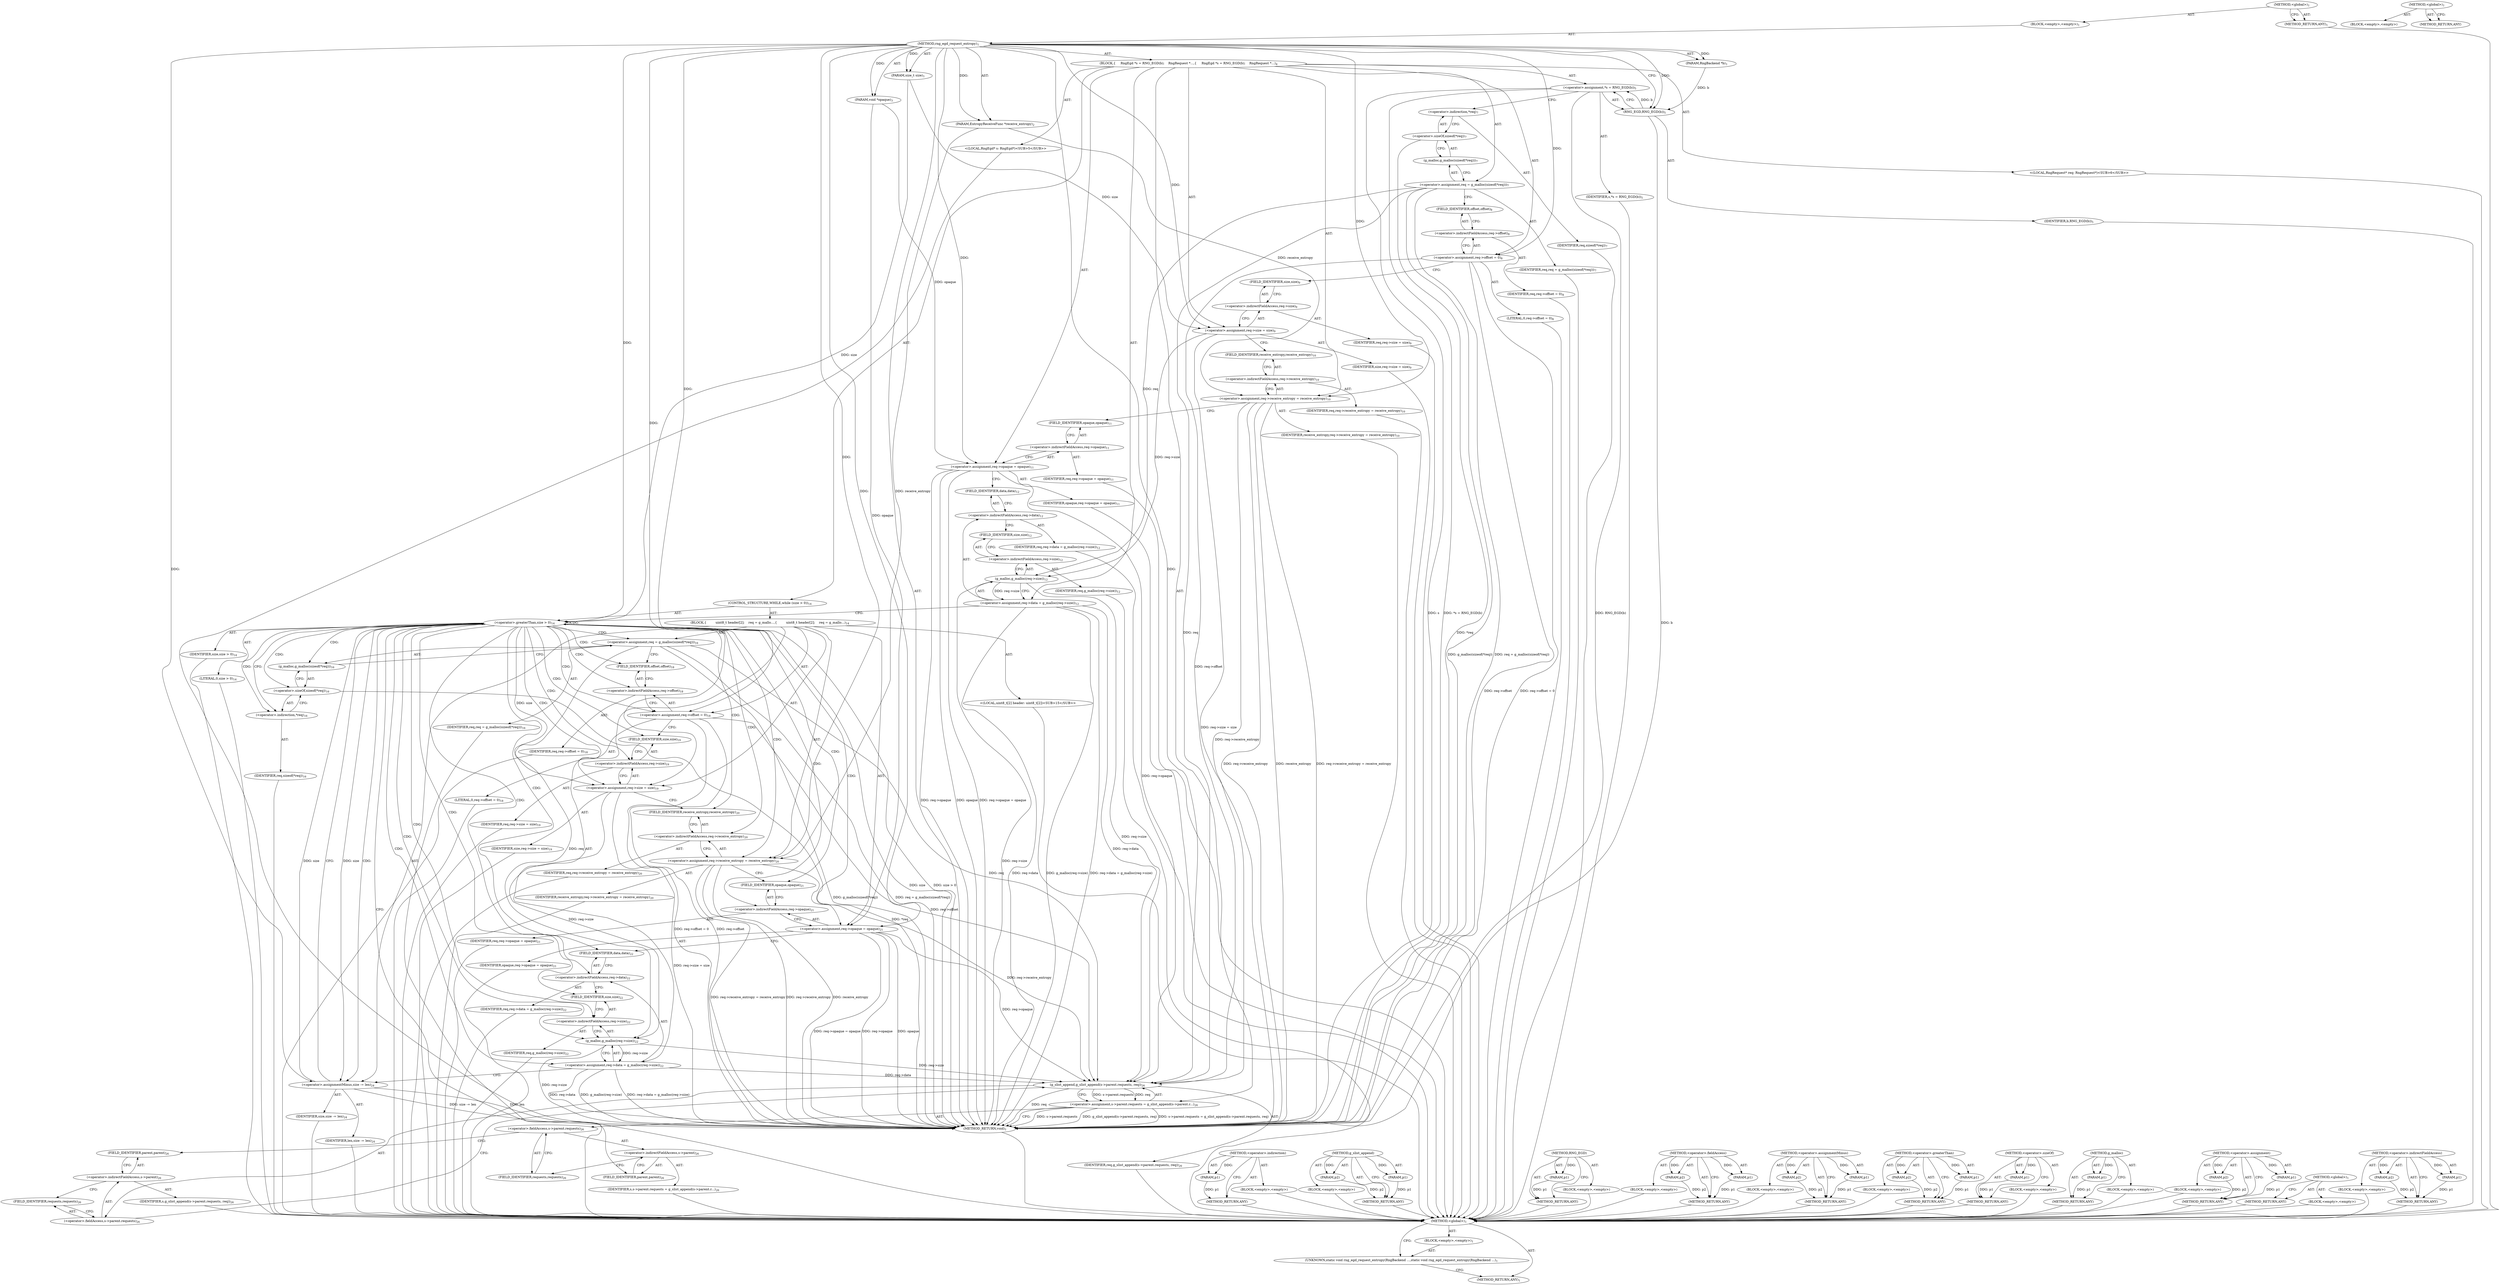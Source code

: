 digraph "&lt;global&gt;" {
vulnerable_158 [label=<(METHOD,&lt;operator&gt;.indirection)>];
vulnerable_159 [label=<(PARAM,p1)>];
vulnerable_160 [label=<(BLOCK,&lt;empty&gt;,&lt;empty&gt;)>];
vulnerable_161 [label=<(METHOD_RETURN,ANY)>];
vulnerable_182 [label=<(METHOD,g_slist_append)>];
vulnerable_183 [label=<(PARAM,p1)>];
vulnerable_184 [label=<(PARAM,p2)>];
vulnerable_185 [label=<(BLOCK,&lt;empty&gt;,&lt;empty&gt;)>];
vulnerable_186 [label=<(METHOD_RETURN,ANY)>];
vulnerable_6 [label=<(METHOD,&lt;global&gt;)<SUB>1</SUB>>];
vulnerable_7 [label=<(BLOCK,&lt;empty&gt;,&lt;empty&gt;)<SUB>1</SUB>>];
vulnerable_8 [label=<(METHOD,rng_egd_request_entropy)<SUB>1</SUB>>];
vulnerable_9 [label=<(PARAM,RngBackend *b)<SUB>1</SUB>>];
vulnerable_10 [label=<(PARAM,size_t size)<SUB>1</SUB>>];
vulnerable_11 [label=<(PARAM,EntropyReceiveFunc *receive_entropy)<SUB>2</SUB>>];
vulnerable_12 [label=<(PARAM,void *opaque)<SUB>3</SUB>>];
vulnerable_13 [label=<(BLOCK,{
     RngEgd *s = RNG_EGD(b);
    RngRequest *...,{
     RngEgd *s = RNG_EGD(b);
    RngRequest *...)<SUB>4</SUB>>];
vulnerable_14 [label="<(LOCAL,RngEgd* s: RngEgd*)<SUB>5</SUB>>"];
vulnerable_15 [label=<(&lt;operator&gt;.assignment,*s = RNG_EGD(b))<SUB>5</SUB>>];
vulnerable_16 [label=<(IDENTIFIER,s,*s = RNG_EGD(b))<SUB>5</SUB>>];
vulnerable_17 [label=<(RNG_EGD,RNG_EGD(b))<SUB>5</SUB>>];
vulnerable_18 [label=<(IDENTIFIER,b,RNG_EGD(b))<SUB>5</SUB>>];
vulnerable_19 [label="<(LOCAL,RngRequest* req: RngRequest*)<SUB>6</SUB>>"];
vulnerable_20 [label=<(&lt;operator&gt;.assignment,req = g_malloc(sizeof(*req)))<SUB>7</SUB>>];
vulnerable_21 [label=<(IDENTIFIER,req,req = g_malloc(sizeof(*req)))<SUB>7</SUB>>];
vulnerable_22 [label=<(g_malloc,g_malloc(sizeof(*req)))<SUB>7</SUB>>];
vulnerable_23 [label=<(&lt;operator&gt;.sizeOf,sizeof(*req))<SUB>7</SUB>>];
vulnerable_24 [label=<(&lt;operator&gt;.indirection,*req)<SUB>7</SUB>>];
vulnerable_25 [label=<(IDENTIFIER,req,sizeof(*req))<SUB>7</SUB>>];
vulnerable_26 [label=<(&lt;operator&gt;.assignment,req-&gt;offset = 0)<SUB>8</SUB>>];
vulnerable_27 [label=<(&lt;operator&gt;.indirectFieldAccess,req-&gt;offset)<SUB>8</SUB>>];
vulnerable_28 [label=<(IDENTIFIER,req,req-&gt;offset = 0)<SUB>8</SUB>>];
vulnerable_29 [label=<(FIELD_IDENTIFIER,offset,offset)<SUB>8</SUB>>];
vulnerable_30 [label=<(LITERAL,0,req-&gt;offset = 0)<SUB>8</SUB>>];
vulnerable_31 [label=<(&lt;operator&gt;.assignment,req-&gt;size = size)<SUB>9</SUB>>];
vulnerable_32 [label=<(&lt;operator&gt;.indirectFieldAccess,req-&gt;size)<SUB>9</SUB>>];
vulnerable_33 [label=<(IDENTIFIER,req,req-&gt;size = size)<SUB>9</SUB>>];
vulnerable_34 [label=<(FIELD_IDENTIFIER,size,size)<SUB>9</SUB>>];
vulnerable_35 [label=<(IDENTIFIER,size,req-&gt;size = size)<SUB>9</SUB>>];
vulnerable_36 [label=<(&lt;operator&gt;.assignment,req-&gt;receive_entropy = receive_entropy)<SUB>10</SUB>>];
vulnerable_37 [label=<(&lt;operator&gt;.indirectFieldAccess,req-&gt;receive_entropy)<SUB>10</SUB>>];
vulnerable_38 [label=<(IDENTIFIER,req,req-&gt;receive_entropy = receive_entropy)<SUB>10</SUB>>];
vulnerable_39 [label=<(FIELD_IDENTIFIER,receive_entropy,receive_entropy)<SUB>10</SUB>>];
vulnerable_40 [label=<(IDENTIFIER,receive_entropy,req-&gt;receive_entropy = receive_entropy)<SUB>10</SUB>>];
vulnerable_41 [label=<(&lt;operator&gt;.assignment,req-&gt;opaque = opaque)<SUB>11</SUB>>];
vulnerable_42 [label=<(&lt;operator&gt;.indirectFieldAccess,req-&gt;opaque)<SUB>11</SUB>>];
vulnerable_43 [label=<(IDENTIFIER,req,req-&gt;opaque = opaque)<SUB>11</SUB>>];
vulnerable_44 [label=<(FIELD_IDENTIFIER,opaque,opaque)<SUB>11</SUB>>];
vulnerable_45 [label=<(IDENTIFIER,opaque,req-&gt;opaque = opaque)<SUB>11</SUB>>];
vulnerable_46 [label=<(&lt;operator&gt;.assignment,req-&gt;data = g_malloc(req-&gt;size))<SUB>12</SUB>>];
vulnerable_47 [label=<(&lt;operator&gt;.indirectFieldAccess,req-&gt;data)<SUB>12</SUB>>];
vulnerable_48 [label=<(IDENTIFIER,req,req-&gt;data = g_malloc(req-&gt;size))<SUB>12</SUB>>];
vulnerable_49 [label=<(FIELD_IDENTIFIER,data,data)<SUB>12</SUB>>];
vulnerable_50 [label=<(g_malloc,g_malloc(req-&gt;size))<SUB>12</SUB>>];
vulnerable_51 [label=<(&lt;operator&gt;.indirectFieldAccess,req-&gt;size)<SUB>12</SUB>>];
vulnerable_52 [label=<(IDENTIFIER,req,g_malloc(req-&gt;size))<SUB>12</SUB>>];
vulnerable_53 [label=<(FIELD_IDENTIFIER,size,size)<SUB>12</SUB>>];
vulnerable_54 [label=<(CONTROL_STRUCTURE,WHILE,while (size &gt; 0))<SUB>14</SUB>>];
vulnerable_55 [label=<(&lt;operator&gt;.greaterThan,size &gt; 0)<SUB>14</SUB>>];
vulnerable_56 [label=<(IDENTIFIER,size,size &gt; 0)<SUB>14</SUB>>];
vulnerable_57 [label=<(LITERAL,0,size &gt; 0)<SUB>14</SUB>>];
vulnerable_58 [label=<(BLOCK,{
         uint8_t header[2];
    req = g_mallo...,{
         uint8_t header[2];
    req = g_mallo...)<SUB>14</SUB>>];
vulnerable_59 [label="<(LOCAL,uint8_t[2] header: uint8_t[2])<SUB>15</SUB>>"];
vulnerable_60 [label=<(&lt;operator&gt;.assignment,req = g_malloc(sizeof(*req)))<SUB>16</SUB>>];
vulnerable_61 [label=<(IDENTIFIER,req,req = g_malloc(sizeof(*req)))<SUB>16</SUB>>];
vulnerable_62 [label=<(g_malloc,g_malloc(sizeof(*req)))<SUB>16</SUB>>];
vulnerable_63 [label=<(&lt;operator&gt;.sizeOf,sizeof(*req))<SUB>16</SUB>>];
vulnerable_64 [label=<(&lt;operator&gt;.indirection,*req)<SUB>16</SUB>>];
vulnerable_65 [label=<(IDENTIFIER,req,sizeof(*req))<SUB>16</SUB>>];
vulnerable_66 [label=<(&lt;operator&gt;.assignment,req-&gt;offset = 0)<SUB>18</SUB>>];
vulnerable_67 [label=<(&lt;operator&gt;.indirectFieldAccess,req-&gt;offset)<SUB>18</SUB>>];
vulnerable_68 [label=<(IDENTIFIER,req,req-&gt;offset = 0)<SUB>18</SUB>>];
vulnerable_69 [label=<(FIELD_IDENTIFIER,offset,offset)<SUB>18</SUB>>];
vulnerable_70 [label=<(LITERAL,0,req-&gt;offset = 0)<SUB>18</SUB>>];
vulnerable_71 [label=<(&lt;operator&gt;.assignment,req-&gt;size = size)<SUB>19</SUB>>];
vulnerable_72 [label=<(&lt;operator&gt;.indirectFieldAccess,req-&gt;size)<SUB>19</SUB>>];
vulnerable_73 [label=<(IDENTIFIER,req,req-&gt;size = size)<SUB>19</SUB>>];
vulnerable_74 [label=<(FIELD_IDENTIFIER,size,size)<SUB>19</SUB>>];
vulnerable_75 [label=<(IDENTIFIER,size,req-&gt;size = size)<SUB>19</SUB>>];
vulnerable_76 [label=<(&lt;operator&gt;.assignment,req-&gt;receive_entropy = receive_entropy)<SUB>20</SUB>>];
vulnerable_77 [label=<(&lt;operator&gt;.indirectFieldAccess,req-&gt;receive_entropy)<SUB>20</SUB>>];
vulnerable_78 [label=<(IDENTIFIER,req,req-&gt;receive_entropy = receive_entropy)<SUB>20</SUB>>];
vulnerable_79 [label=<(FIELD_IDENTIFIER,receive_entropy,receive_entropy)<SUB>20</SUB>>];
vulnerable_80 [label=<(IDENTIFIER,receive_entropy,req-&gt;receive_entropy = receive_entropy)<SUB>20</SUB>>];
vulnerable_81 [label=<(&lt;operator&gt;.assignment,req-&gt;opaque = opaque)<SUB>21</SUB>>];
vulnerable_82 [label=<(&lt;operator&gt;.indirectFieldAccess,req-&gt;opaque)<SUB>21</SUB>>];
vulnerable_83 [label=<(IDENTIFIER,req,req-&gt;opaque = opaque)<SUB>21</SUB>>];
vulnerable_84 [label=<(FIELD_IDENTIFIER,opaque,opaque)<SUB>21</SUB>>];
vulnerable_85 [label=<(IDENTIFIER,opaque,req-&gt;opaque = opaque)<SUB>21</SUB>>];
vulnerable_86 [label=<(&lt;operator&gt;.assignment,req-&gt;data = g_malloc(req-&gt;size))<SUB>22</SUB>>];
vulnerable_87 [label=<(&lt;operator&gt;.indirectFieldAccess,req-&gt;data)<SUB>22</SUB>>];
vulnerable_88 [label=<(IDENTIFIER,req,req-&gt;data = g_malloc(req-&gt;size))<SUB>22</SUB>>];
vulnerable_89 [label=<(FIELD_IDENTIFIER,data,data)<SUB>22</SUB>>];
vulnerable_90 [label=<(g_malloc,g_malloc(req-&gt;size))<SUB>22</SUB>>];
vulnerable_91 [label=<(&lt;operator&gt;.indirectFieldAccess,req-&gt;size)<SUB>22</SUB>>];
vulnerable_92 [label=<(IDENTIFIER,req,g_malloc(req-&gt;size))<SUB>22</SUB>>];
vulnerable_93 [label=<(FIELD_IDENTIFIER,size,size)<SUB>22</SUB>>];
vulnerable_94 [label=<(&lt;operator&gt;.assignmentMinus,size -= len)<SUB>24</SUB>>];
vulnerable_95 [label=<(IDENTIFIER,size,size -= len)<SUB>24</SUB>>];
vulnerable_96 [label=<(IDENTIFIER,len,size -= len)<SUB>24</SUB>>];
vulnerable_97 [label=<(&lt;operator&gt;.assignment,s-&gt;parent.requests = g_slist_append(s-&gt;parent.r...)<SUB>26</SUB>>];
vulnerable_98 [label=<(&lt;operator&gt;.fieldAccess,s-&gt;parent.requests)<SUB>26</SUB>>];
vulnerable_99 [label=<(&lt;operator&gt;.indirectFieldAccess,s-&gt;parent)<SUB>26</SUB>>];
vulnerable_100 [label=<(IDENTIFIER,s,s-&gt;parent.requests = g_slist_append(s-&gt;parent.r...)<SUB>26</SUB>>];
vulnerable_101 [label=<(FIELD_IDENTIFIER,parent,parent)<SUB>26</SUB>>];
vulnerable_102 [label=<(FIELD_IDENTIFIER,requests,requests)<SUB>26</SUB>>];
vulnerable_103 [label=<(g_slist_append,g_slist_append(s-&gt;parent.requests, req))<SUB>26</SUB>>];
vulnerable_104 [label=<(&lt;operator&gt;.fieldAccess,s-&gt;parent.requests)<SUB>26</SUB>>];
vulnerable_105 [label=<(&lt;operator&gt;.indirectFieldAccess,s-&gt;parent)<SUB>26</SUB>>];
vulnerable_106 [label=<(IDENTIFIER,s,g_slist_append(s-&gt;parent.requests, req))<SUB>26</SUB>>];
vulnerable_107 [label=<(FIELD_IDENTIFIER,parent,parent)<SUB>26</SUB>>];
vulnerable_108 [label=<(FIELD_IDENTIFIER,requests,requests)<SUB>26</SUB>>];
vulnerable_109 [label=<(IDENTIFIER,req,g_slist_append(s-&gt;parent.requests, req))<SUB>26</SUB>>];
vulnerable_110 [label=<(METHOD_RETURN,void)<SUB>1</SUB>>];
vulnerable_112 [label=<(METHOD_RETURN,ANY)<SUB>1</SUB>>];
vulnerable_146 [label=<(METHOD,RNG_EGD)>];
vulnerable_147 [label=<(PARAM,p1)>];
vulnerable_148 [label=<(BLOCK,&lt;empty&gt;,&lt;empty&gt;)>];
vulnerable_149 [label=<(METHOD_RETURN,ANY)>];
vulnerable_177 [label=<(METHOD,&lt;operator&gt;.fieldAccess)>];
vulnerable_178 [label=<(PARAM,p1)>];
vulnerable_179 [label=<(PARAM,p2)>];
vulnerable_180 [label=<(BLOCK,&lt;empty&gt;,&lt;empty&gt;)>];
vulnerable_181 [label=<(METHOD_RETURN,ANY)>];
vulnerable_172 [label=<(METHOD,&lt;operator&gt;.assignmentMinus)>];
vulnerable_173 [label=<(PARAM,p1)>];
vulnerable_174 [label=<(PARAM,p2)>];
vulnerable_175 [label=<(BLOCK,&lt;empty&gt;,&lt;empty&gt;)>];
vulnerable_176 [label=<(METHOD_RETURN,ANY)>];
vulnerable_167 [label=<(METHOD,&lt;operator&gt;.greaterThan)>];
vulnerable_168 [label=<(PARAM,p1)>];
vulnerable_169 [label=<(PARAM,p2)>];
vulnerable_170 [label=<(BLOCK,&lt;empty&gt;,&lt;empty&gt;)>];
vulnerable_171 [label=<(METHOD_RETURN,ANY)>];
vulnerable_154 [label=<(METHOD,&lt;operator&gt;.sizeOf)>];
vulnerable_155 [label=<(PARAM,p1)>];
vulnerable_156 [label=<(BLOCK,&lt;empty&gt;,&lt;empty&gt;)>];
vulnerable_157 [label=<(METHOD_RETURN,ANY)>];
vulnerable_150 [label=<(METHOD,g_malloc)>];
vulnerable_151 [label=<(PARAM,p1)>];
vulnerable_152 [label=<(BLOCK,&lt;empty&gt;,&lt;empty&gt;)>];
vulnerable_153 [label=<(METHOD_RETURN,ANY)>];
vulnerable_141 [label=<(METHOD,&lt;operator&gt;.assignment)>];
vulnerable_142 [label=<(PARAM,p1)>];
vulnerable_143 [label=<(PARAM,p2)>];
vulnerable_144 [label=<(BLOCK,&lt;empty&gt;,&lt;empty&gt;)>];
vulnerable_145 [label=<(METHOD_RETURN,ANY)>];
vulnerable_135 [label=<(METHOD,&lt;global&gt;)<SUB>1</SUB>>];
vulnerable_136 [label=<(BLOCK,&lt;empty&gt;,&lt;empty&gt;)>];
vulnerable_137 [label=<(METHOD_RETURN,ANY)>];
vulnerable_162 [label=<(METHOD,&lt;operator&gt;.indirectFieldAccess)>];
vulnerable_163 [label=<(PARAM,p1)>];
vulnerable_164 [label=<(PARAM,p2)>];
vulnerable_165 [label=<(BLOCK,&lt;empty&gt;,&lt;empty&gt;)>];
vulnerable_166 [label=<(METHOD_RETURN,ANY)>];
fixed_6 [label=<(METHOD,&lt;global&gt;)<SUB>1</SUB>>];
fixed_7 [label=<(BLOCK,&lt;empty&gt;,&lt;empty&gt;)<SUB>1</SUB>>];
fixed_8 [label=<(UNKNOWN,static void rng_egd_request_entropy(RngBackend ...,static void rng_egd_request_entropy(RngBackend ...)<SUB>1</SUB>>];
fixed_9 [label=<(METHOD_RETURN,ANY)<SUB>1</SUB>>];
fixed_14 [label=<(METHOD,&lt;global&gt;)<SUB>1</SUB>>];
fixed_15 [label=<(BLOCK,&lt;empty&gt;,&lt;empty&gt;)>];
fixed_16 [label=<(METHOD_RETURN,ANY)>];
vulnerable_158 -> vulnerable_159  [key=0, label="AST: "];
vulnerable_158 -> vulnerable_159  [key=1, label="DDG: "];
vulnerable_158 -> vulnerable_160  [key=0, label="AST: "];
vulnerable_158 -> vulnerable_161  [key=0, label="AST: "];
vulnerable_158 -> vulnerable_161  [key=1, label="CFG: "];
vulnerable_159 -> vulnerable_161  [key=0, label="DDG: p1"];
vulnerable_160 -> fixed_6  [key=0];
vulnerable_161 -> fixed_6  [key=0];
vulnerable_182 -> vulnerable_183  [key=0, label="AST: "];
vulnerable_182 -> vulnerable_183  [key=1, label="DDG: "];
vulnerable_182 -> vulnerable_185  [key=0, label="AST: "];
vulnerable_182 -> vulnerable_184  [key=0, label="AST: "];
vulnerable_182 -> vulnerable_184  [key=1, label="DDG: "];
vulnerable_182 -> vulnerable_186  [key=0, label="AST: "];
vulnerable_182 -> vulnerable_186  [key=1, label="CFG: "];
vulnerable_183 -> vulnerable_186  [key=0, label="DDG: p1"];
vulnerable_184 -> vulnerable_186  [key=0, label="DDG: p2"];
vulnerable_185 -> fixed_6  [key=0];
vulnerable_186 -> fixed_6  [key=0];
vulnerable_6 -> vulnerable_7  [key=0, label="AST: "];
vulnerable_6 -> vulnerable_112  [key=0, label="AST: "];
vulnerable_6 -> vulnerable_112  [key=1, label="CFG: "];
vulnerable_7 -> vulnerable_8  [key=0, label="AST: "];
vulnerable_8 -> vulnerable_9  [key=0, label="AST: "];
vulnerable_8 -> vulnerable_9  [key=1, label="DDG: "];
vulnerable_8 -> vulnerable_10  [key=0, label="AST: "];
vulnerable_8 -> vulnerable_10  [key=1, label="DDG: "];
vulnerable_8 -> vulnerable_11  [key=0, label="AST: "];
vulnerable_8 -> vulnerable_11  [key=1, label="DDG: "];
vulnerable_8 -> vulnerable_12  [key=0, label="AST: "];
vulnerable_8 -> vulnerable_12  [key=1, label="DDG: "];
vulnerable_8 -> vulnerable_13  [key=0, label="AST: "];
vulnerable_8 -> vulnerable_110  [key=0, label="AST: "];
vulnerable_8 -> vulnerable_17  [key=0, label="CFG: "];
vulnerable_8 -> vulnerable_17  [key=1, label="DDG: "];
vulnerable_8 -> vulnerable_26  [key=0, label="DDG: "];
vulnerable_8 -> vulnerable_31  [key=0, label="DDG: "];
vulnerable_8 -> vulnerable_36  [key=0, label="DDG: "];
vulnerable_8 -> vulnerable_41  [key=0, label="DDG: "];
vulnerable_8 -> vulnerable_55  [key=0, label="DDG: "];
vulnerable_8 -> vulnerable_66  [key=0, label="DDG: "];
vulnerable_8 -> vulnerable_71  [key=0, label="DDG: "];
vulnerable_8 -> vulnerable_76  [key=0, label="DDG: "];
vulnerable_8 -> vulnerable_81  [key=0, label="DDG: "];
vulnerable_8 -> vulnerable_94  [key=0, label="DDG: "];
vulnerable_8 -> vulnerable_103  [key=0, label="DDG: "];
vulnerable_9 -> vulnerable_17  [key=0, label="DDG: b"];
vulnerable_10 -> vulnerable_31  [key=0, label="DDG: size"];
vulnerable_10 -> vulnerable_55  [key=0, label="DDG: size"];
vulnerable_11 -> vulnerable_36  [key=0, label="DDG: receive_entropy"];
vulnerable_11 -> vulnerable_76  [key=0, label="DDG: receive_entropy"];
vulnerable_12 -> vulnerable_41  [key=0, label="DDG: opaque"];
vulnerable_12 -> vulnerable_81  [key=0, label="DDG: opaque"];
vulnerable_13 -> vulnerable_14  [key=0, label="AST: "];
vulnerable_13 -> vulnerable_15  [key=0, label="AST: "];
vulnerable_13 -> vulnerable_19  [key=0, label="AST: "];
vulnerable_13 -> vulnerable_20  [key=0, label="AST: "];
vulnerable_13 -> vulnerable_26  [key=0, label="AST: "];
vulnerable_13 -> vulnerable_31  [key=0, label="AST: "];
vulnerable_13 -> vulnerable_36  [key=0, label="AST: "];
vulnerable_13 -> vulnerable_41  [key=0, label="AST: "];
vulnerable_13 -> vulnerable_46  [key=0, label="AST: "];
vulnerable_13 -> vulnerable_54  [key=0, label="AST: "];
vulnerable_13 -> vulnerable_97  [key=0, label="AST: "];
vulnerable_14 -> fixed_6  [key=0];
vulnerable_15 -> vulnerable_16  [key=0, label="AST: "];
vulnerable_15 -> vulnerable_17  [key=0, label="AST: "];
vulnerable_15 -> vulnerable_24  [key=0, label="CFG: "];
vulnerable_15 -> vulnerable_110  [key=0, label="DDG: s"];
vulnerable_15 -> vulnerable_110  [key=1, label="DDG: RNG_EGD(b)"];
vulnerable_15 -> vulnerable_110  [key=2, label="DDG: *s = RNG_EGD(b)"];
vulnerable_16 -> fixed_6  [key=0];
vulnerable_17 -> vulnerable_18  [key=0, label="AST: "];
vulnerable_17 -> vulnerable_15  [key=0, label="CFG: "];
vulnerable_17 -> vulnerable_15  [key=1, label="DDG: b"];
vulnerable_17 -> vulnerable_110  [key=0, label="DDG: b"];
vulnerable_18 -> fixed_6  [key=0];
vulnerable_19 -> fixed_6  [key=0];
vulnerable_20 -> vulnerable_21  [key=0, label="AST: "];
vulnerable_20 -> vulnerable_22  [key=0, label="AST: "];
vulnerable_20 -> vulnerable_29  [key=0, label="CFG: "];
vulnerable_20 -> vulnerable_110  [key=0, label="DDG: g_malloc(sizeof(*req))"];
vulnerable_20 -> vulnerable_110  [key=1, label="DDG: req = g_malloc(sizeof(*req))"];
vulnerable_20 -> vulnerable_50  [key=0, label="DDG: req"];
vulnerable_20 -> vulnerable_103  [key=0, label="DDG: req"];
vulnerable_21 -> fixed_6  [key=0];
vulnerable_22 -> vulnerable_23  [key=0, label="AST: "];
vulnerable_22 -> vulnerable_20  [key=0, label="CFG: "];
vulnerable_23 -> vulnerable_24  [key=0, label="AST: "];
vulnerable_23 -> vulnerable_22  [key=0, label="CFG: "];
vulnerable_23 -> vulnerable_110  [key=0, label="DDG: *req"];
vulnerable_24 -> vulnerable_25  [key=0, label="AST: "];
vulnerable_24 -> vulnerable_23  [key=0, label="CFG: "];
vulnerable_25 -> fixed_6  [key=0];
vulnerable_26 -> vulnerable_27  [key=0, label="AST: "];
vulnerable_26 -> vulnerable_30  [key=0, label="AST: "];
vulnerable_26 -> vulnerable_34  [key=0, label="CFG: "];
vulnerable_26 -> vulnerable_110  [key=0, label="DDG: req-&gt;offset"];
vulnerable_26 -> vulnerable_110  [key=1, label="DDG: req-&gt;offset = 0"];
vulnerable_26 -> vulnerable_103  [key=0, label="DDG: req-&gt;offset"];
vulnerable_27 -> vulnerable_28  [key=0, label="AST: "];
vulnerable_27 -> vulnerable_29  [key=0, label="AST: "];
vulnerable_27 -> vulnerable_26  [key=0, label="CFG: "];
vulnerable_28 -> fixed_6  [key=0];
vulnerable_29 -> vulnerable_27  [key=0, label="CFG: "];
vulnerable_30 -> fixed_6  [key=0];
vulnerable_31 -> vulnerable_32  [key=0, label="AST: "];
vulnerable_31 -> vulnerable_35  [key=0, label="AST: "];
vulnerable_31 -> vulnerable_39  [key=0, label="CFG: "];
vulnerable_31 -> vulnerable_110  [key=0, label="DDG: req-&gt;size = size"];
vulnerable_31 -> vulnerable_50  [key=0, label="DDG: req-&gt;size"];
vulnerable_32 -> vulnerable_33  [key=0, label="AST: "];
vulnerable_32 -> vulnerable_34  [key=0, label="AST: "];
vulnerable_32 -> vulnerable_31  [key=0, label="CFG: "];
vulnerable_33 -> fixed_6  [key=0];
vulnerable_34 -> vulnerable_32  [key=0, label="CFG: "];
vulnerable_35 -> fixed_6  [key=0];
vulnerable_36 -> vulnerable_37  [key=0, label="AST: "];
vulnerable_36 -> vulnerable_40  [key=0, label="AST: "];
vulnerable_36 -> vulnerable_44  [key=0, label="CFG: "];
vulnerable_36 -> vulnerable_110  [key=0, label="DDG: req-&gt;receive_entropy"];
vulnerable_36 -> vulnerable_110  [key=1, label="DDG: receive_entropy"];
vulnerable_36 -> vulnerable_110  [key=2, label="DDG: req-&gt;receive_entropy = receive_entropy"];
vulnerable_36 -> vulnerable_103  [key=0, label="DDG: req-&gt;receive_entropy"];
vulnerable_37 -> vulnerable_38  [key=0, label="AST: "];
vulnerable_37 -> vulnerable_39  [key=0, label="AST: "];
vulnerable_37 -> vulnerable_36  [key=0, label="CFG: "];
vulnerable_38 -> fixed_6  [key=0];
vulnerable_39 -> vulnerable_37  [key=0, label="CFG: "];
vulnerable_40 -> fixed_6  [key=0];
vulnerable_41 -> vulnerable_42  [key=0, label="AST: "];
vulnerable_41 -> vulnerable_45  [key=0, label="AST: "];
vulnerable_41 -> vulnerable_49  [key=0, label="CFG: "];
vulnerable_41 -> vulnerable_110  [key=0, label="DDG: req-&gt;opaque"];
vulnerable_41 -> vulnerable_110  [key=1, label="DDG: opaque"];
vulnerable_41 -> vulnerable_110  [key=2, label="DDG: req-&gt;opaque = opaque"];
vulnerable_41 -> vulnerable_103  [key=0, label="DDG: req-&gt;opaque"];
vulnerable_42 -> vulnerable_43  [key=0, label="AST: "];
vulnerable_42 -> vulnerable_44  [key=0, label="AST: "];
vulnerable_42 -> vulnerable_41  [key=0, label="CFG: "];
vulnerable_43 -> fixed_6  [key=0];
vulnerable_44 -> vulnerable_42  [key=0, label="CFG: "];
vulnerable_45 -> fixed_6  [key=0];
vulnerable_46 -> vulnerable_47  [key=0, label="AST: "];
vulnerable_46 -> vulnerable_50  [key=0, label="AST: "];
vulnerable_46 -> vulnerable_55  [key=0, label="CFG: "];
vulnerable_46 -> vulnerable_110  [key=0, label="DDG: req-&gt;data"];
vulnerable_46 -> vulnerable_110  [key=1, label="DDG: g_malloc(req-&gt;size)"];
vulnerable_46 -> vulnerable_110  [key=2, label="DDG: req-&gt;data = g_malloc(req-&gt;size)"];
vulnerable_46 -> vulnerable_103  [key=0, label="DDG: req-&gt;data"];
vulnerable_47 -> vulnerable_48  [key=0, label="AST: "];
vulnerable_47 -> vulnerable_49  [key=0, label="AST: "];
vulnerable_47 -> vulnerable_53  [key=0, label="CFG: "];
vulnerable_48 -> fixed_6  [key=0];
vulnerable_49 -> vulnerable_47  [key=0, label="CFG: "];
vulnerable_50 -> vulnerable_51  [key=0, label="AST: "];
vulnerable_50 -> vulnerable_46  [key=0, label="CFG: "];
vulnerable_50 -> vulnerable_46  [key=1, label="DDG: req-&gt;size"];
vulnerable_50 -> vulnerable_110  [key=0, label="DDG: req-&gt;size"];
vulnerable_50 -> vulnerable_103  [key=0, label="DDG: req-&gt;size"];
vulnerable_51 -> vulnerable_52  [key=0, label="AST: "];
vulnerable_51 -> vulnerable_53  [key=0, label="AST: "];
vulnerable_51 -> vulnerable_50  [key=0, label="CFG: "];
vulnerable_52 -> fixed_6  [key=0];
vulnerable_53 -> vulnerable_51  [key=0, label="CFG: "];
vulnerable_54 -> vulnerable_55  [key=0, label="AST: "];
vulnerable_54 -> vulnerable_58  [key=0, label="AST: "];
vulnerable_55 -> vulnerable_56  [key=0, label="AST: "];
vulnerable_55 -> vulnerable_57  [key=0, label="AST: "];
vulnerable_55 -> vulnerable_64  [key=0, label="CFG: "];
vulnerable_55 -> vulnerable_64  [key=1, label="CDG: "];
vulnerable_55 -> vulnerable_101  [key=0, label="CFG: "];
vulnerable_55 -> vulnerable_110  [key=0, label="DDG: size"];
vulnerable_55 -> vulnerable_110  [key=1, label="DDG: size &gt; 0"];
vulnerable_55 -> vulnerable_71  [key=0, label="DDG: size"];
vulnerable_55 -> vulnerable_71  [key=1, label="CDG: "];
vulnerable_55 -> vulnerable_94  [key=0, label="DDG: size"];
vulnerable_55 -> vulnerable_94  [key=1, label="CDG: "];
vulnerable_55 -> vulnerable_60  [key=0, label="CDG: "];
vulnerable_55 -> vulnerable_77  [key=0, label="CDG: "];
vulnerable_55 -> vulnerable_89  [key=0, label="CDG: "];
vulnerable_55 -> vulnerable_66  [key=0, label="CDG: "];
vulnerable_55 -> vulnerable_81  [key=0, label="CDG: "];
vulnerable_55 -> vulnerable_84  [key=0, label="CDG: "];
vulnerable_55 -> vulnerable_72  [key=0, label="CDG: "];
vulnerable_55 -> vulnerable_69  [key=0, label="CDG: "];
vulnerable_55 -> vulnerable_67  [key=0, label="CDG: "];
vulnerable_55 -> vulnerable_74  [key=0, label="CDG: "];
vulnerable_55 -> vulnerable_63  [key=0, label="CDG: "];
vulnerable_55 -> vulnerable_76  [key=0, label="CDG: "];
vulnerable_55 -> vulnerable_87  [key=0, label="CDG: "];
vulnerable_55 -> vulnerable_91  [key=0, label="CDG: "];
vulnerable_55 -> vulnerable_55  [key=0, label="CDG: "];
vulnerable_55 -> vulnerable_82  [key=0, label="CDG: "];
vulnerable_55 -> vulnerable_93  [key=0, label="CDG: "];
vulnerable_55 -> vulnerable_90  [key=0, label="CDG: "];
vulnerable_55 -> vulnerable_62  [key=0, label="CDG: "];
vulnerable_55 -> vulnerable_79  [key=0, label="CDG: "];
vulnerable_55 -> vulnerable_86  [key=0, label="CDG: "];
vulnerable_56 -> fixed_6  [key=0];
vulnerable_57 -> fixed_6  [key=0];
vulnerable_58 -> vulnerable_59  [key=0, label="AST: "];
vulnerable_58 -> vulnerable_60  [key=0, label="AST: "];
vulnerable_58 -> vulnerable_66  [key=0, label="AST: "];
vulnerable_58 -> vulnerable_71  [key=0, label="AST: "];
vulnerable_58 -> vulnerable_76  [key=0, label="AST: "];
vulnerable_58 -> vulnerable_81  [key=0, label="AST: "];
vulnerable_58 -> vulnerable_86  [key=0, label="AST: "];
vulnerable_58 -> vulnerable_94  [key=0, label="AST: "];
vulnerable_59 -> fixed_6  [key=0];
vulnerable_60 -> vulnerable_61  [key=0, label="AST: "];
vulnerable_60 -> vulnerable_62  [key=0, label="AST: "];
vulnerable_60 -> vulnerable_69  [key=0, label="CFG: "];
vulnerable_60 -> vulnerable_110  [key=0, label="DDG: g_malloc(sizeof(*req))"];
vulnerable_60 -> vulnerable_110  [key=1, label="DDG: req = g_malloc(sizeof(*req))"];
vulnerable_60 -> vulnerable_103  [key=0, label="DDG: req"];
vulnerable_60 -> vulnerable_90  [key=0, label="DDG: req"];
vulnerable_61 -> fixed_6  [key=0];
vulnerable_62 -> vulnerable_63  [key=0, label="AST: "];
vulnerable_62 -> vulnerable_60  [key=0, label="CFG: "];
vulnerable_63 -> vulnerable_64  [key=0, label="AST: "];
vulnerable_63 -> vulnerable_62  [key=0, label="CFG: "];
vulnerable_63 -> vulnerable_110  [key=0, label="DDG: *req"];
vulnerable_64 -> vulnerable_65  [key=0, label="AST: "];
vulnerable_64 -> vulnerable_63  [key=0, label="CFG: "];
vulnerable_65 -> fixed_6  [key=0];
vulnerable_66 -> vulnerable_67  [key=0, label="AST: "];
vulnerable_66 -> vulnerable_70  [key=0, label="AST: "];
vulnerable_66 -> vulnerable_74  [key=0, label="CFG: "];
vulnerable_66 -> vulnerable_110  [key=0, label="DDG: req-&gt;offset"];
vulnerable_66 -> vulnerable_110  [key=1, label="DDG: req-&gt;offset = 0"];
vulnerable_66 -> vulnerable_103  [key=0, label="DDG: req-&gt;offset"];
vulnerable_67 -> vulnerable_68  [key=0, label="AST: "];
vulnerable_67 -> vulnerable_69  [key=0, label="AST: "];
vulnerable_67 -> vulnerable_66  [key=0, label="CFG: "];
vulnerable_68 -> fixed_6  [key=0];
vulnerable_69 -> vulnerable_67  [key=0, label="CFG: "];
vulnerable_70 -> fixed_6  [key=0];
vulnerable_71 -> vulnerable_72  [key=0, label="AST: "];
vulnerable_71 -> vulnerable_75  [key=0, label="AST: "];
vulnerable_71 -> vulnerable_79  [key=0, label="CFG: "];
vulnerable_71 -> vulnerable_110  [key=0, label="DDG: req-&gt;size = size"];
vulnerable_71 -> vulnerable_90  [key=0, label="DDG: req-&gt;size"];
vulnerable_72 -> vulnerable_73  [key=0, label="AST: "];
vulnerable_72 -> vulnerable_74  [key=0, label="AST: "];
vulnerable_72 -> vulnerable_71  [key=0, label="CFG: "];
vulnerable_73 -> fixed_6  [key=0];
vulnerable_74 -> vulnerable_72  [key=0, label="CFG: "];
vulnerable_75 -> fixed_6  [key=0];
vulnerable_76 -> vulnerable_77  [key=0, label="AST: "];
vulnerable_76 -> vulnerable_80  [key=0, label="AST: "];
vulnerable_76 -> vulnerable_84  [key=0, label="CFG: "];
vulnerable_76 -> vulnerable_110  [key=0, label="DDG: req-&gt;receive_entropy"];
vulnerable_76 -> vulnerable_110  [key=1, label="DDG: receive_entropy"];
vulnerable_76 -> vulnerable_110  [key=2, label="DDG: req-&gt;receive_entropy = receive_entropy"];
vulnerable_76 -> vulnerable_103  [key=0, label="DDG: req-&gt;receive_entropy"];
vulnerable_77 -> vulnerable_78  [key=0, label="AST: "];
vulnerable_77 -> vulnerable_79  [key=0, label="AST: "];
vulnerable_77 -> vulnerable_76  [key=0, label="CFG: "];
vulnerable_78 -> fixed_6  [key=0];
vulnerable_79 -> vulnerable_77  [key=0, label="CFG: "];
vulnerable_80 -> fixed_6  [key=0];
vulnerable_81 -> vulnerable_82  [key=0, label="AST: "];
vulnerable_81 -> vulnerable_85  [key=0, label="AST: "];
vulnerable_81 -> vulnerable_89  [key=0, label="CFG: "];
vulnerable_81 -> vulnerable_110  [key=0, label="DDG: req-&gt;opaque"];
vulnerable_81 -> vulnerable_110  [key=1, label="DDG: opaque"];
vulnerable_81 -> vulnerable_110  [key=2, label="DDG: req-&gt;opaque = opaque"];
vulnerable_81 -> vulnerable_103  [key=0, label="DDG: req-&gt;opaque"];
vulnerable_82 -> vulnerable_83  [key=0, label="AST: "];
vulnerable_82 -> vulnerable_84  [key=0, label="AST: "];
vulnerable_82 -> vulnerable_81  [key=0, label="CFG: "];
vulnerable_83 -> fixed_6  [key=0];
vulnerable_84 -> vulnerable_82  [key=0, label="CFG: "];
vulnerable_85 -> fixed_6  [key=0];
vulnerable_86 -> vulnerable_87  [key=0, label="AST: "];
vulnerable_86 -> vulnerable_90  [key=0, label="AST: "];
vulnerable_86 -> vulnerable_94  [key=0, label="CFG: "];
vulnerable_86 -> vulnerable_110  [key=0, label="DDG: req-&gt;data"];
vulnerable_86 -> vulnerable_110  [key=1, label="DDG: g_malloc(req-&gt;size)"];
vulnerable_86 -> vulnerable_110  [key=2, label="DDG: req-&gt;data = g_malloc(req-&gt;size)"];
vulnerable_86 -> vulnerable_103  [key=0, label="DDG: req-&gt;data"];
vulnerable_87 -> vulnerable_88  [key=0, label="AST: "];
vulnerable_87 -> vulnerable_89  [key=0, label="AST: "];
vulnerable_87 -> vulnerable_93  [key=0, label="CFG: "];
vulnerable_88 -> fixed_6  [key=0];
vulnerable_89 -> vulnerable_87  [key=0, label="CFG: "];
vulnerable_90 -> vulnerable_91  [key=0, label="AST: "];
vulnerable_90 -> vulnerable_86  [key=0, label="CFG: "];
vulnerable_90 -> vulnerable_86  [key=1, label="DDG: req-&gt;size"];
vulnerable_90 -> vulnerable_110  [key=0, label="DDG: req-&gt;size"];
vulnerable_90 -> vulnerable_103  [key=0, label="DDG: req-&gt;size"];
vulnerable_91 -> vulnerable_92  [key=0, label="AST: "];
vulnerable_91 -> vulnerable_93  [key=0, label="AST: "];
vulnerable_91 -> vulnerable_90  [key=0, label="CFG: "];
vulnerable_92 -> fixed_6  [key=0];
vulnerable_93 -> vulnerable_91  [key=0, label="CFG: "];
vulnerable_94 -> vulnerable_95  [key=0, label="AST: "];
vulnerable_94 -> vulnerable_96  [key=0, label="AST: "];
vulnerable_94 -> vulnerable_55  [key=0, label="CFG: "];
vulnerable_94 -> vulnerable_55  [key=1, label="DDG: size"];
vulnerable_94 -> vulnerable_110  [key=0, label="DDG: size -= len"];
vulnerable_94 -> vulnerable_110  [key=1, label="DDG: len"];
vulnerable_95 -> fixed_6  [key=0];
vulnerable_96 -> fixed_6  [key=0];
vulnerable_97 -> vulnerable_98  [key=0, label="AST: "];
vulnerable_97 -> vulnerable_103  [key=0, label="AST: "];
vulnerable_97 -> vulnerable_110  [key=0, label="CFG: "];
vulnerable_97 -> vulnerable_110  [key=1, label="DDG: s-&gt;parent.requests"];
vulnerable_97 -> vulnerable_110  [key=2, label="DDG: g_slist_append(s-&gt;parent.requests, req)"];
vulnerable_97 -> vulnerable_110  [key=3, label="DDG: s-&gt;parent.requests = g_slist_append(s-&gt;parent.requests, req)"];
vulnerable_98 -> vulnerable_99  [key=0, label="AST: "];
vulnerable_98 -> vulnerable_102  [key=0, label="AST: "];
vulnerable_98 -> vulnerable_107  [key=0, label="CFG: "];
vulnerable_99 -> vulnerable_100  [key=0, label="AST: "];
vulnerable_99 -> vulnerable_101  [key=0, label="AST: "];
vulnerable_99 -> vulnerable_102  [key=0, label="CFG: "];
vulnerable_100 -> fixed_6  [key=0];
vulnerable_101 -> vulnerable_99  [key=0, label="CFG: "];
vulnerable_102 -> vulnerable_98  [key=0, label="CFG: "];
vulnerable_103 -> vulnerable_104  [key=0, label="AST: "];
vulnerable_103 -> vulnerable_109  [key=0, label="AST: "];
vulnerable_103 -> vulnerable_97  [key=0, label="CFG: "];
vulnerable_103 -> vulnerable_97  [key=1, label="DDG: s-&gt;parent.requests"];
vulnerable_103 -> vulnerable_97  [key=2, label="DDG: req"];
vulnerable_103 -> vulnerable_110  [key=0, label="DDG: req"];
vulnerable_104 -> vulnerable_105  [key=0, label="AST: "];
vulnerable_104 -> vulnerable_108  [key=0, label="AST: "];
vulnerable_104 -> vulnerable_103  [key=0, label="CFG: "];
vulnerable_105 -> vulnerable_106  [key=0, label="AST: "];
vulnerable_105 -> vulnerable_107  [key=0, label="AST: "];
vulnerable_105 -> vulnerable_108  [key=0, label="CFG: "];
vulnerable_106 -> fixed_6  [key=0];
vulnerable_107 -> vulnerable_105  [key=0, label="CFG: "];
vulnerable_108 -> vulnerable_104  [key=0, label="CFG: "];
vulnerable_109 -> fixed_6  [key=0];
vulnerable_110 -> fixed_6  [key=0];
vulnerable_112 -> fixed_6  [key=0];
vulnerable_146 -> vulnerable_147  [key=0, label="AST: "];
vulnerable_146 -> vulnerable_147  [key=1, label="DDG: "];
vulnerable_146 -> vulnerable_148  [key=0, label="AST: "];
vulnerable_146 -> vulnerable_149  [key=0, label="AST: "];
vulnerable_146 -> vulnerable_149  [key=1, label="CFG: "];
vulnerable_147 -> vulnerable_149  [key=0, label="DDG: p1"];
vulnerable_148 -> fixed_6  [key=0];
vulnerable_149 -> fixed_6  [key=0];
vulnerable_177 -> vulnerable_178  [key=0, label="AST: "];
vulnerable_177 -> vulnerable_178  [key=1, label="DDG: "];
vulnerable_177 -> vulnerable_180  [key=0, label="AST: "];
vulnerable_177 -> vulnerable_179  [key=0, label="AST: "];
vulnerable_177 -> vulnerable_179  [key=1, label="DDG: "];
vulnerable_177 -> vulnerable_181  [key=0, label="AST: "];
vulnerable_177 -> vulnerable_181  [key=1, label="CFG: "];
vulnerable_178 -> vulnerable_181  [key=0, label="DDG: p1"];
vulnerable_179 -> vulnerable_181  [key=0, label="DDG: p2"];
vulnerable_180 -> fixed_6  [key=0];
vulnerable_181 -> fixed_6  [key=0];
vulnerable_172 -> vulnerable_173  [key=0, label="AST: "];
vulnerable_172 -> vulnerable_173  [key=1, label="DDG: "];
vulnerable_172 -> vulnerable_175  [key=0, label="AST: "];
vulnerable_172 -> vulnerable_174  [key=0, label="AST: "];
vulnerable_172 -> vulnerable_174  [key=1, label="DDG: "];
vulnerable_172 -> vulnerable_176  [key=0, label="AST: "];
vulnerable_172 -> vulnerable_176  [key=1, label="CFG: "];
vulnerable_173 -> vulnerable_176  [key=0, label="DDG: p1"];
vulnerable_174 -> vulnerable_176  [key=0, label="DDG: p2"];
vulnerable_175 -> fixed_6  [key=0];
vulnerable_176 -> fixed_6  [key=0];
vulnerable_167 -> vulnerable_168  [key=0, label="AST: "];
vulnerable_167 -> vulnerable_168  [key=1, label="DDG: "];
vulnerable_167 -> vulnerable_170  [key=0, label="AST: "];
vulnerable_167 -> vulnerable_169  [key=0, label="AST: "];
vulnerable_167 -> vulnerable_169  [key=1, label="DDG: "];
vulnerable_167 -> vulnerable_171  [key=0, label="AST: "];
vulnerable_167 -> vulnerable_171  [key=1, label="CFG: "];
vulnerable_168 -> vulnerable_171  [key=0, label="DDG: p1"];
vulnerable_169 -> vulnerable_171  [key=0, label="DDG: p2"];
vulnerable_170 -> fixed_6  [key=0];
vulnerable_171 -> fixed_6  [key=0];
vulnerable_154 -> vulnerable_155  [key=0, label="AST: "];
vulnerable_154 -> vulnerable_155  [key=1, label="DDG: "];
vulnerable_154 -> vulnerable_156  [key=0, label="AST: "];
vulnerable_154 -> vulnerable_157  [key=0, label="AST: "];
vulnerable_154 -> vulnerable_157  [key=1, label="CFG: "];
vulnerable_155 -> vulnerable_157  [key=0, label="DDG: p1"];
vulnerable_156 -> fixed_6  [key=0];
vulnerable_157 -> fixed_6  [key=0];
vulnerable_150 -> vulnerable_151  [key=0, label="AST: "];
vulnerable_150 -> vulnerable_151  [key=1, label="DDG: "];
vulnerable_150 -> vulnerable_152  [key=0, label="AST: "];
vulnerable_150 -> vulnerable_153  [key=0, label="AST: "];
vulnerable_150 -> vulnerable_153  [key=1, label="CFG: "];
vulnerable_151 -> vulnerable_153  [key=0, label="DDG: p1"];
vulnerable_152 -> fixed_6  [key=0];
vulnerable_153 -> fixed_6  [key=0];
vulnerable_141 -> vulnerable_142  [key=0, label="AST: "];
vulnerable_141 -> vulnerable_142  [key=1, label="DDG: "];
vulnerable_141 -> vulnerable_144  [key=0, label="AST: "];
vulnerable_141 -> vulnerable_143  [key=0, label="AST: "];
vulnerable_141 -> vulnerable_143  [key=1, label="DDG: "];
vulnerable_141 -> vulnerable_145  [key=0, label="AST: "];
vulnerable_141 -> vulnerable_145  [key=1, label="CFG: "];
vulnerable_142 -> vulnerable_145  [key=0, label="DDG: p1"];
vulnerable_143 -> vulnerable_145  [key=0, label="DDG: p2"];
vulnerable_144 -> fixed_6  [key=0];
vulnerable_145 -> fixed_6  [key=0];
vulnerable_135 -> vulnerable_136  [key=0, label="AST: "];
vulnerable_135 -> vulnerable_137  [key=0, label="AST: "];
vulnerable_135 -> vulnerable_137  [key=1, label="CFG: "];
vulnerable_136 -> fixed_6  [key=0];
vulnerable_137 -> fixed_6  [key=0];
vulnerable_162 -> vulnerable_163  [key=0, label="AST: "];
vulnerable_162 -> vulnerable_163  [key=1, label="DDG: "];
vulnerable_162 -> vulnerable_165  [key=0, label="AST: "];
vulnerable_162 -> vulnerable_164  [key=0, label="AST: "];
vulnerable_162 -> vulnerable_164  [key=1, label="DDG: "];
vulnerable_162 -> vulnerable_166  [key=0, label="AST: "];
vulnerable_162 -> vulnerable_166  [key=1, label="CFG: "];
vulnerable_163 -> vulnerable_166  [key=0, label="DDG: p1"];
vulnerable_164 -> vulnerable_166  [key=0, label="DDG: p2"];
vulnerable_165 -> fixed_6  [key=0];
vulnerable_166 -> fixed_6  [key=0];
fixed_6 -> fixed_7  [key=0, label="AST: "];
fixed_6 -> fixed_9  [key=0, label="AST: "];
fixed_6 -> fixed_8  [key=0, label="CFG: "];
fixed_7 -> fixed_8  [key=0, label="AST: "];
fixed_8 -> fixed_9  [key=0, label="CFG: "];
fixed_14 -> fixed_15  [key=0, label="AST: "];
fixed_14 -> fixed_16  [key=0, label="AST: "];
fixed_14 -> fixed_16  [key=1, label="CFG: "];
}
